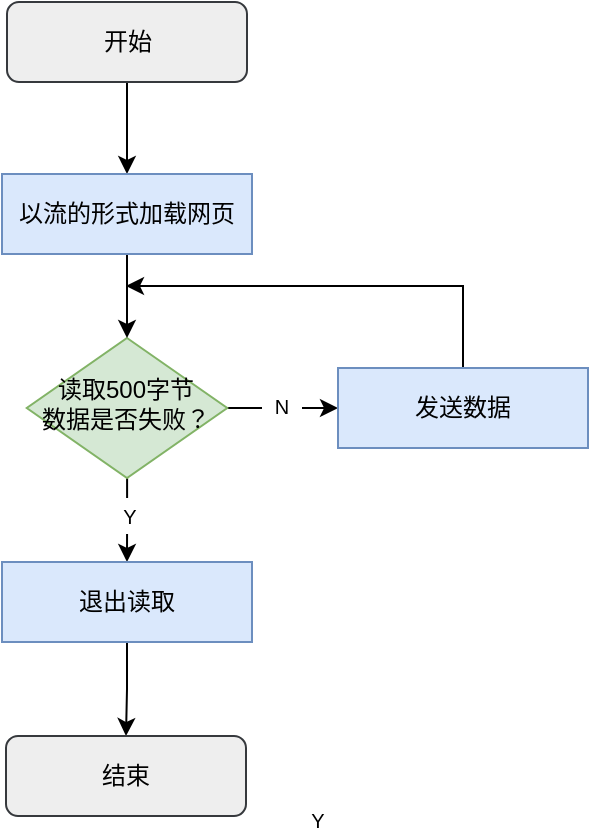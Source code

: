 <mxfile version="22.1.4" type="github">
  <diagram id="C5RBs43oDa-KdzZeNtuy" name="Page-1">
    <mxGraphModel dx="564" dy="527" grid="1" gridSize="1" guides="1" tooltips="1" connect="1" arrows="1" fold="1" page="1" pageScale="1" pageWidth="827" pageHeight="1169" math="0" shadow="0">
      <root>
        <mxCell id="WIyWlLk6GJQsqaUBKTNV-0" />
        <mxCell id="WIyWlLk6GJQsqaUBKTNV-1" parent="WIyWlLk6GJQsqaUBKTNV-0" />
        <mxCell id="LSO1TosiRyP7DPzLtm_b-0" value="" style="edgeStyle=orthogonalEdgeStyle;rounded=0;orthogonalLoop=1;jettySize=auto;html=1;entryX=0.5;entryY=0;entryDx=0;entryDy=0;" edge="1" parent="WIyWlLk6GJQsqaUBKTNV-1" source="LSO1TosiRyP7DPzLtm_b-1" target="LSO1TosiRyP7DPzLtm_b-53">
          <mxGeometry relative="1" as="geometry">
            <mxPoint x="188.505" y="115" as="targetPoint" />
          </mxGeometry>
        </mxCell>
        <mxCell id="LSO1TosiRyP7DPzLtm_b-1" value="开始" style="rounded=1;whiteSpace=wrap;html=1;fontSize=12;glass=0;strokeWidth=1;shadow=0;fillColor=#eeeeee;strokeColor=#36393d;" vertex="1" parent="WIyWlLk6GJQsqaUBKTNV-1">
          <mxGeometry x="128.5" y="30" width="120" height="40" as="geometry" />
        </mxCell>
        <mxCell id="LSO1TosiRyP7DPzLtm_b-56" value="" style="edgeStyle=orthogonalEdgeStyle;rounded=0;orthogonalLoop=1;jettySize=auto;html=1;" edge="1" parent="WIyWlLk6GJQsqaUBKTNV-1" source="LSO1TosiRyP7DPzLtm_b-40" target="LSO1TosiRyP7DPzLtm_b-55">
          <mxGeometry relative="1" as="geometry" />
        </mxCell>
        <mxCell id="LSO1TosiRyP7DPzLtm_b-61" value="" style="edgeStyle=orthogonalEdgeStyle;rounded=0;orthogonalLoop=1;jettySize=auto;html=1;" edge="1" parent="WIyWlLk6GJQsqaUBKTNV-1" source="LSO1TosiRyP7DPzLtm_b-40" target="LSO1TosiRyP7DPzLtm_b-60">
          <mxGeometry relative="1" as="geometry" />
        </mxCell>
        <mxCell id="LSO1TosiRyP7DPzLtm_b-40" value="读取500字节&lt;br&gt;数据是否失败？" style="rhombus;whiteSpace=wrap;html=1;shadow=0;fontFamily=Helvetica;fontSize=12;align=center;strokeWidth=1;spacing=6;spacingTop=-4;fillColor=#d5e8d4;strokeColor=#82b366;" vertex="1" parent="WIyWlLk6GJQsqaUBKTNV-1">
          <mxGeometry x="138.38" y="198" width="100.25" height="70" as="geometry" />
        </mxCell>
        <mxCell id="LSO1TosiRyP7DPzLtm_b-44" value="&lt;font style=&quot;font-size: 10px;&quot;&gt;Y&lt;/font&gt;" style="text;html=1;strokeColor=none;fillColor=default;align=center;verticalAlign=middle;whiteSpace=wrap;rounded=0;" vertex="1" parent="WIyWlLk6GJQsqaUBKTNV-1">
          <mxGeometry x="274.12" y="430" width="20" height="18" as="geometry" />
        </mxCell>
        <mxCell id="LSO1TosiRyP7DPzLtm_b-50" value="&lt;font style=&quot;font-size: 10px;&quot;&gt;N&lt;/font&gt;" style="text;html=1;strokeColor=none;fillColor=default;align=center;verticalAlign=middle;whiteSpace=wrap;rounded=0;" vertex="1" parent="WIyWlLk6GJQsqaUBKTNV-1">
          <mxGeometry x="256" y="223" width="20" height="18" as="geometry" />
        </mxCell>
        <mxCell id="LSO1TosiRyP7DPzLtm_b-54" style="edgeStyle=orthogonalEdgeStyle;rounded=0;orthogonalLoop=1;jettySize=auto;html=1;entryX=0.5;entryY=0;entryDx=0;entryDy=0;" edge="1" parent="WIyWlLk6GJQsqaUBKTNV-1" source="LSO1TosiRyP7DPzLtm_b-53" target="LSO1TosiRyP7DPzLtm_b-40">
          <mxGeometry relative="1" as="geometry" />
        </mxCell>
        <mxCell id="LSO1TosiRyP7DPzLtm_b-53" value="以流的形式加载网页" style="rounded=0;whiteSpace=wrap;html=1;fillColor=#dae8fc;strokeColor=#6c8ebf;" vertex="1" parent="WIyWlLk6GJQsqaUBKTNV-1">
          <mxGeometry x="126" y="116" width="125" height="40" as="geometry" />
        </mxCell>
        <mxCell id="LSO1TosiRyP7DPzLtm_b-59" value="" style="edgeStyle=orthogonalEdgeStyle;rounded=0;orthogonalLoop=1;jettySize=auto;html=1;" edge="1" parent="WIyWlLk6GJQsqaUBKTNV-1" source="LSO1TosiRyP7DPzLtm_b-55" target="LSO1TosiRyP7DPzLtm_b-58">
          <mxGeometry relative="1" as="geometry" />
        </mxCell>
        <mxCell id="LSO1TosiRyP7DPzLtm_b-55" value="退出读取" style="rounded=0;whiteSpace=wrap;html=1;fillColor=#dae8fc;strokeColor=#6c8ebf;" vertex="1" parent="WIyWlLk6GJQsqaUBKTNV-1">
          <mxGeometry x="126" y="310" width="125" height="40" as="geometry" />
        </mxCell>
        <mxCell id="LSO1TosiRyP7DPzLtm_b-57" value="&lt;font style=&quot;font-size: 10px;&quot;&gt;Y&lt;/font&gt;" style="text;html=1;strokeColor=none;fillColor=default;align=center;verticalAlign=middle;whiteSpace=wrap;rounded=0;" vertex="1" parent="WIyWlLk6GJQsqaUBKTNV-1">
          <mxGeometry x="180" y="278" width="20" height="18" as="geometry" />
        </mxCell>
        <mxCell id="LSO1TosiRyP7DPzLtm_b-58" value="结束" style="rounded=1;whiteSpace=wrap;html=1;fontSize=12;glass=0;strokeWidth=1;shadow=0;fillColor=#eeeeee;strokeColor=#36393d;" vertex="1" parent="WIyWlLk6GJQsqaUBKTNV-1">
          <mxGeometry x="128" y="397" width="120" height="40" as="geometry" />
        </mxCell>
        <mxCell id="LSO1TosiRyP7DPzLtm_b-63" style="edgeStyle=orthogonalEdgeStyle;rounded=0;orthogonalLoop=1;jettySize=auto;html=1;" edge="1" parent="WIyWlLk6GJQsqaUBKTNV-1" source="LSO1TosiRyP7DPzLtm_b-60">
          <mxGeometry relative="1" as="geometry">
            <mxPoint x="188" y="172" as="targetPoint" />
            <Array as="points">
              <mxPoint x="357" y="172" />
              <mxPoint x="195" y="172" />
            </Array>
          </mxGeometry>
        </mxCell>
        <mxCell id="LSO1TosiRyP7DPzLtm_b-60" value="发送数据" style="rounded=0;whiteSpace=wrap;html=1;fillColor=#dae8fc;strokeColor=#6c8ebf;" vertex="1" parent="WIyWlLk6GJQsqaUBKTNV-1">
          <mxGeometry x="294" y="213" width="125" height="40" as="geometry" />
        </mxCell>
      </root>
    </mxGraphModel>
  </diagram>
</mxfile>
